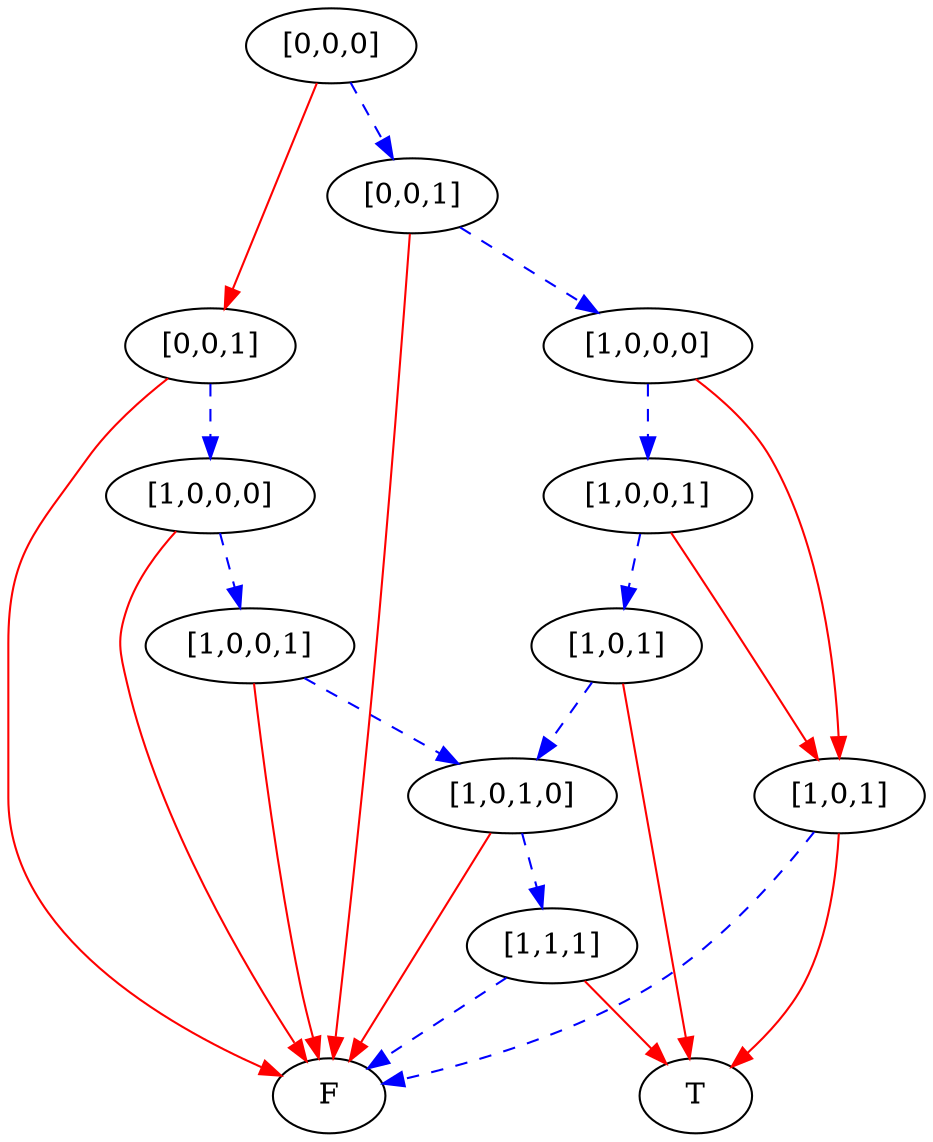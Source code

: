 digraph {
    1 [label=F];
    2 [label=T];
    3 [label="[1,1,1]"];
    4 [label="[1,0,1,0]"];
    5 [label="[1,0,0,1]"];
    6 [label="[1,0,0,0]"];
    7 [label="[0,0,1]"];
    8 [label="[1,0,1]"];
    9 [label="[1,0,1]"];
    10 [label="[1,0,0,1]"];
    11 [label="[1,0,0,0]"];
    12 [label="[0,0,1]"];
    13 [label="[0,0,0]"];
    3 -> 1 [style=dashed
           ,color=blue];
    3 -> 2 [color=red];
    4 -> 3 [style=dashed
           ,color=blue];
    4 -> 1 [color=red];
    5 -> 4 [style=dashed
           ,color=blue];
    5 -> 1 [color=red];
    6 -> 5 [style=dashed
           ,color=blue];
    6 -> 1 [color=red];
    7 -> 6 [style=dashed
           ,color=blue];
    7 -> 1 [color=red];
    8 -> 1 [style=dashed
           ,color=blue];
    8 -> 2 [color=red];
    9 -> 4 [style=dashed
           ,color=blue];
    9 -> 2 [color=red];
    10 -> 8 [color=red];
    10 -> 9 [style=dashed
            ,color=blue];
    11 -> 8 [color=red];
    11 -> 10 [style=dashed
             ,color=blue];
    12 -> 11 [style=dashed
             ,color=blue];
    12 -> 1 [color=red];
    13 -> 7 [color=red];
    13 -> 12 [style=dashed
             ,color=blue];
}